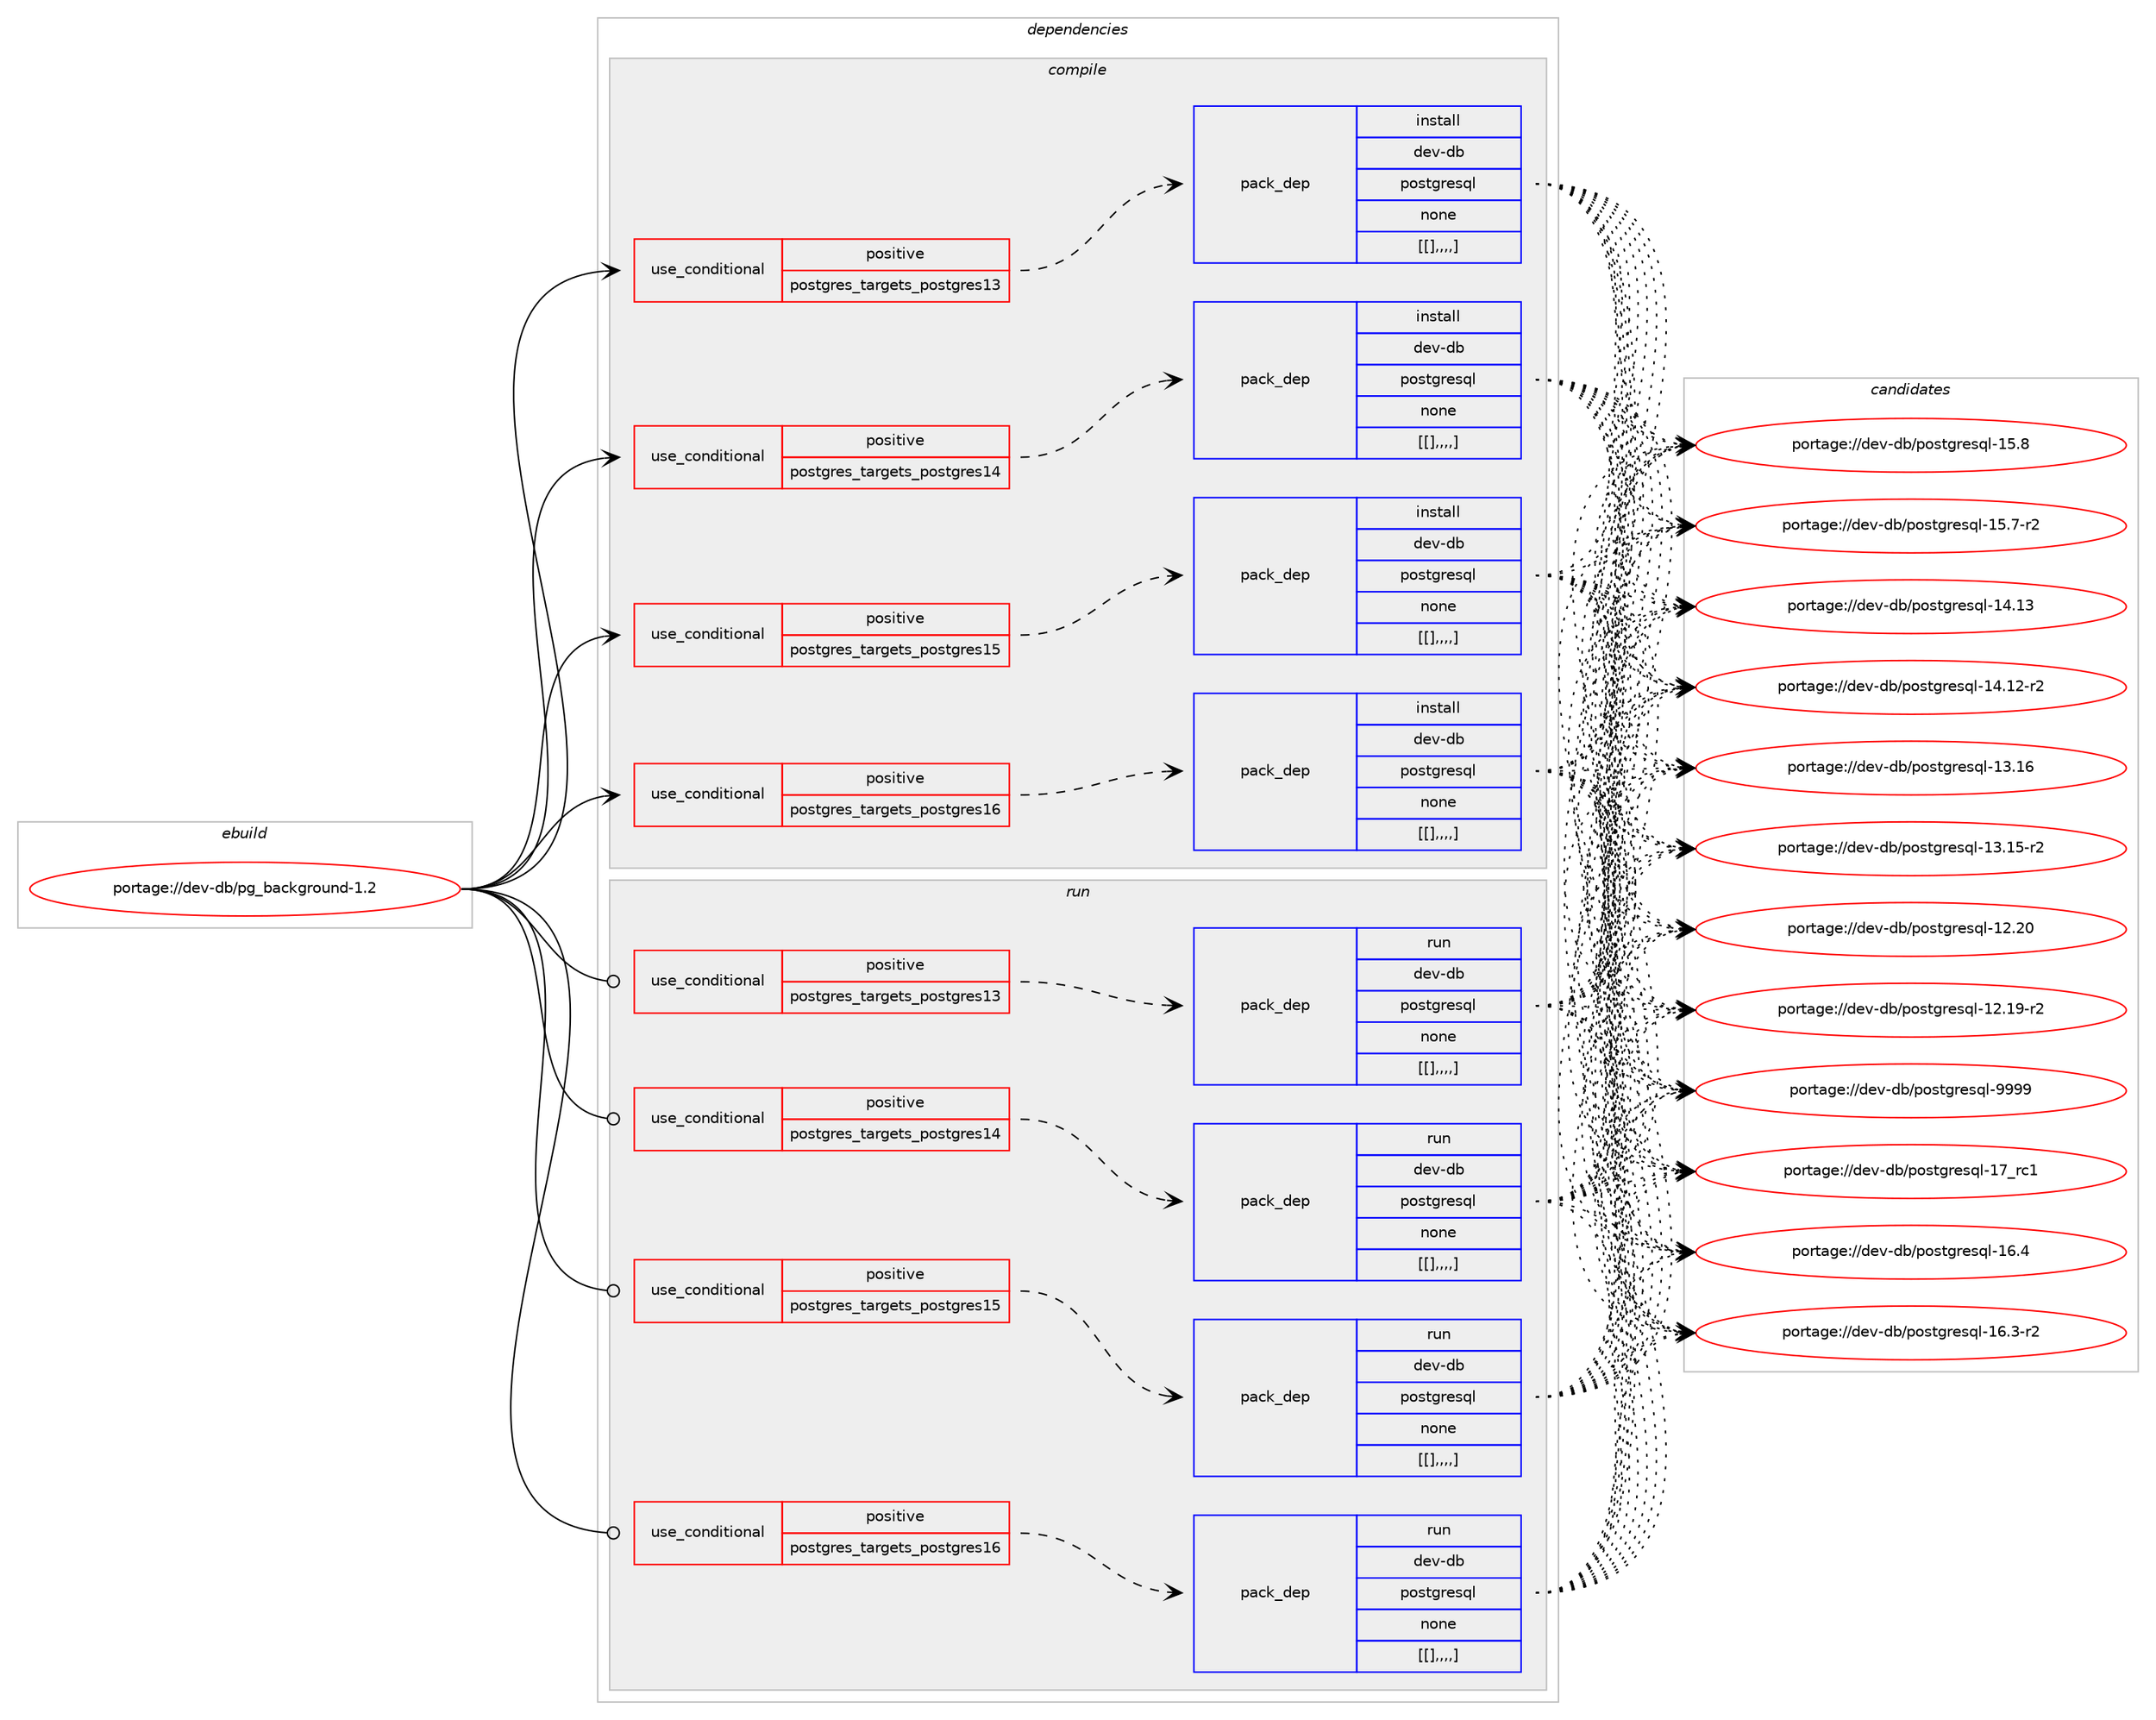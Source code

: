 digraph prolog {

# *************
# Graph options
# *************

newrank=true;
concentrate=true;
compound=true;
graph [rankdir=LR,fontname=Helvetica,fontsize=10,ranksep=1.5];#, ranksep=2.5, nodesep=0.2];
edge  [arrowhead=vee];
node  [fontname=Helvetica,fontsize=10];

# **********
# The ebuild
# **********

subgraph cluster_leftcol {
color=gray;
label=<<i>ebuild</i>>;
id [label="portage://dev-db/pg_background-1.2", color=red, width=4, href="../dev-db/pg_background-1.2.svg"];
}

# ****************
# The dependencies
# ****************

subgraph cluster_midcol {
color=gray;
label=<<i>dependencies</i>>;
subgraph cluster_compile {
fillcolor="#eeeeee";
style=filled;
label=<<i>compile</i>>;
subgraph cond18057 {
dependency68629 [label=<<TABLE BORDER="0" CELLBORDER="1" CELLSPACING="0" CELLPADDING="4"><TR><TD ROWSPAN="3" CELLPADDING="10">use_conditional</TD></TR><TR><TD>positive</TD></TR><TR><TD>postgres_targets_postgres13</TD></TR></TABLE>>, shape=none, color=red];
subgraph pack49627 {
dependency68630 [label=<<TABLE BORDER="0" CELLBORDER="1" CELLSPACING="0" CELLPADDING="4" WIDTH="220"><TR><TD ROWSPAN="6" CELLPADDING="30">pack_dep</TD></TR><TR><TD WIDTH="110">install</TD></TR><TR><TD>dev-db</TD></TR><TR><TD>postgresql</TD></TR><TR><TD>none</TD></TR><TR><TD>[[],,,,]</TD></TR></TABLE>>, shape=none, color=blue];
}
dependency68629:e -> dependency68630:w [weight=20,style="dashed",arrowhead="vee"];
}
id:e -> dependency68629:w [weight=20,style="solid",arrowhead="vee"];
subgraph cond18058 {
dependency68631 [label=<<TABLE BORDER="0" CELLBORDER="1" CELLSPACING="0" CELLPADDING="4"><TR><TD ROWSPAN="3" CELLPADDING="10">use_conditional</TD></TR><TR><TD>positive</TD></TR><TR><TD>postgres_targets_postgres14</TD></TR></TABLE>>, shape=none, color=red];
subgraph pack49628 {
dependency68632 [label=<<TABLE BORDER="0" CELLBORDER="1" CELLSPACING="0" CELLPADDING="4" WIDTH="220"><TR><TD ROWSPAN="6" CELLPADDING="30">pack_dep</TD></TR><TR><TD WIDTH="110">install</TD></TR><TR><TD>dev-db</TD></TR><TR><TD>postgresql</TD></TR><TR><TD>none</TD></TR><TR><TD>[[],,,,]</TD></TR></TABLE>>, shape=none, color=blue];
}
dependency68631:e -> dependency68632:w [weight=20,style="dashed",arrowhead="vee"];
}
id:e -> dependency68631:w [weight=20,style="solid",arrowhead="vee"];
subgraph cond18059 {
dependency68633 [label=<<TABLE BORDER="0" CELLBORDER="1" CELLSPACING="0" CELLPADDING="4"><TR><TD ROWSPAN="3" CELLPADDING="10">use_conditional</TD></TR><TR><TD>positive</TD></TR><TR><TD>postgres_targets_postgres15</TD></TR></TABLE>>, shape=none, color=red];
subgraph pack49629 {
dependency68634 [label=<<TABLE BORDER="0" CELLBORDER="1" CELLSPACING="0" CELLPADDING="4" WIDTH="220"><TR><TD ROWSPAN="6" CELLPADDING="30">pack_dep</TD></TR><TR><TD WIDTH="110">install</TD></TR><TR><TD>dev-db</TD></TR><TR><TD>postgresql</TD></TR><TR><TD>none</TD></TR><TR><TD>[[],,,,]</TD></TR></TABLE>>, shape=none, color=blue];
}
dependency68633:e -> dependency68634:w [weight=20,style="dashed",arrowhead="vee"];
}
id:e -> dependency68633:w [weight=20,style="solid",arrowhead="vee"];
subgraph cond18060 {
dependency68635 [label=<<TABLE BORDER="0" CELLBORDER="1" CELLSPACING="0" CELLPADDING="4"><TR><TD ROWSPAN="3" CELLPADDING="10">use_conditional</TD></TR><TR><TD>positive</TD></TR><TR><TD>postgres_targets_postgres16</TD></TR></TABLE>>, shape=none, color=red];
subgraph pack49630 {
dependency68636 [label=<<TABLE BORDER="0" CELLBORDER="1" CELLSPACING="0" CELLPADDING="4" WIDTH="220"><TR><TD ROWSPAN="6" CELLPADDING="30">pack_dep</TD></TR><TR><TD WIDTH="110">install</TD></TR><TR><TD>dev-db</TD></TR><TR><TD>postgresql</TD></TR><TR><TD>none</TD></TR><TR><TD>[[],,,,]</TD></TR></TABLE>>, shape=none, color=blue];
}
dependency68635:e -> dependency68636:w [weight=20,style="dashed",arrowhead="vee"];
}
id:e -> dependency68635:w [weight=20,style="solid",arrowhead="vee"];
}
subgraph cluster_compileandrun {
fillcolor="#eeeeee";
style=filled;
label=<<i>compile and run</i>>;
}
subgraph cluster_run {
fillcolor="#eeeeee";
style=filled;
label=<<i>run</i>>;
subgraph cond18061 {
dependency68637 [label=<<TABLE BORDER="0" CELLBORDER="1" CELLSPACING="0" CELLPADDING="4"><TR><TD ROWSPAN="3" CELLPADDING="10">use_conditional</TD></TR><TR><TD>positive</TD></TR><TR><TD>postgres_targets_postgres13</TD></TR></TABLE>>, shape=none, color=red];
subgraph pack49631 {
dependency68638 [label=<<TABLE BORDER="0" CELLBORDER="1" CELLSPACING="0" CELLPADDING="4" WIDTH="220"><TR><TD ROWSPAN="6" CELLPADDING="30">pack_dep</TD></TR><TR><TD WIDTH="110">run</TD></TR><TR><TD>dev-db</TD></TR><TR><TD>postgresql</TD></TR><TR><TD>none</TD></TR><TR><TD>[[],,,,]</TD></TR></TABLE>>, shape=none, color=blue];
}
dependency68637:e -> dependency68638:w [weight=20,style="dashed",arrowhead="vee"];
}
id:e -> dependency68637:w [weight=20,style="solid",arrowhead="odot"];
subgraph cond18062 {
dependency68639 [label=<<TABLE BORDER="0" CELLBORDER="1" CELLSPACING="0" CELLPADDING="4"><TR><TD ROWSPAN="3" CELLPADDING="10">use_conditional</TD></TR><TR><TD>positive</TD></TR><TR><TD>postgres_targets_postgres14</TD></TR></TABLE>>, shape=none, color=red];
subgraph pack49632 {
dependency68640 [label=<<TABLE BORDER="0" CELLBORDER="1" CELLSPACING="0" CELLPADDING="4" WIDTH="220"><TR><TD ROWSPAN="6" CELLPADDING="30">pack_dep</TD></TR><TR><TD WIDTH="110">run</TD></TR><TR><TD>dev-db</TD></TR><TR><TD>postgresql</TD></TR><TR><TD>none</TD></TR><TR><TD>[[],,,,]</TD></TR></TABLE>>, shape=none, color=blue];
}
dependency68639:e -> dependency68640:w [weight=20,style="dashed",arrowhead="vee"];
}
id:e -> dependency68639:w [weight=20,style="solid",arrowhead="odot"];
subgraph cond18063 {
dependency68641 [label=<<TABLE BORDER="0" CELLBORDER="1" CELLSPACING="0" CELLPADDING="4"><TR><TD ROWSPAN="3" CELLPADDING="10">use_conditional</TD></TR><TR><TD>positive</TD></TR><TR><TD>postgres_targets_postgres15</TD></TR></TABLE>>, shape=none, color=red];
subgraph pack49633 {
dependency68642 [label=<<TABLE BORDER="0" CELLBORDER="1" CELLSPACING="0" CELLPADDING="4" WIDTH="220"><TR><TD ROWSPAN="6" CELLPADDING="30">pack_dep</TD></TR><TR><TD WIDTH="110">run</TD></TR><TR><TD>dev-db</TD></TR><TR><TD>postgresql</TD></TR><TR><TD>none</TD></TR><TR><TD>[[],,,,]</TD></TR></TABLE>>, shape=none, color=blue];
}
dependency68641:e -> dependency68642:w [weight=20,style="dashed",arrowhead="vee"];
}
id:e -> dependency68641:w [weight=20,style="solid",arrowhead="odot"];
subgraph cond18064 {
dependency68643 [label=<<TABLE BORDER="0" CELLBORDER="1" CELLSPACING="0" CELLPADDING="4"><TR><TD ROWSPAN="3" CELLPADDING="10">use_conditional</TD></TR><TR><TD>positive</TD></TR><TR><TD>postgres_targets_postgres16</TD></TR></TABLE>>, shape=none, color=red];
subgraph pack49634 {
dependency68644 [label=<<TABLE BORDER="0" CELLBORDER="1" CELLSPACING="0" CELLPADDING="4" WIDTH="220"><TR><TD ROWSPAN="6" CELLPADDING="30">pack_dep</TD></TR><TR><TD WIDTH="110">run</TD></TR><TR><TD>dev-db</TD></TR><TR><TD>postgresql</TD></TR><TR><TD>none</TD></TR><TR><TD>[[],,,,]</TD></TR></TABLE>>, shape=none, color=blue];
}
dependency68643:e -> dependency68644:w [weight=20,style="dashed",arrowhead="vee"];
}
id:e -> dependency68643:w [weight=20,style="solid",arrowhead="odot"];
}
}

# **************
# The candidates
# **************

subgraph cluster_choices {
rank=same;
color=gray;
label=<<i>candidates</i>>;

subgraph choice49627 {
color=black;
nodesep=1;
choice1001011184510098471121111151161031141011151131084557575757 [label="portage://dev-db/postgresql-9999", color=red, width=4,href="../dev-db/postgresql-9999.svg"];
choice100101118451009847112111115116103114101115113108454955951149949 [label="portage://dev-db/postgresql-17_rc1", color=red, width=4,href="../dev-db/postgresql-17_rc1.svg"];
choice1001011184510098471121111151161031141011151131084549544652 [label="portage://dev-db/postgresql-16.4", color=red, width=4,href="../dev-db/postgresql-16.4.svg"];
choice10010111845100984711211111511610311410111511310845495446514511450 [label="portage://dev-db/postgresql-16.3-r2", color=red, width=4,href="../dev-db/postgresql-16.3-r2.svg"];
choice1001011184510098471121111151161031141011151131084549534656 [label="portage://dev-db/postgresql-15.8", color=red, width=4,href="../dev-db/postgresql-15.8.svg"];
choice10010111845100984711211111511610311410111511310845495346554511450 [label="portage://dev-db/postgresql-15.7-r2", color=red, width=4,href="../dev-db/postgresql-15.7-r2.svg"];
choice100101118451009847112111115116103114101115113108454952464951 [label="portage://dev-db/postgresql-14.13", color=red, width=4,href="../dev-db/postgresql-14.13.svg"];
choice1001011184510098471121111151161031141011151131084549524649504511450 [label="portage://dev-db/postgresql-14.12-r2", color=red, width=4,href="../dev-db/postgresql-14.12-r2.svg"];
choice100101118451009847112111115116103114101115113108454951464954 [label="portage://dev-db/postgresql-13.16", color=red, width=4,href="../dev-db/postgresql-13.16.svg"];
choice1001011184510098471121111151161031141011151131084549514649534511450 [label="portage://dev-db/postgresql-13.15-r2", color=red, width=4,href="../dev-db/postgresql-13.15-r2.svg"];
choice100101118451009847112111115116103114101115113108454950465048 [label="portage://dev-db/postgresql-12.20", color=red, width=4,href="../dev-db/postgresql-12.20.svg"];
choice1001011184510098471121111151161031141011151131084549504649574511450 [label="portage://dev-db/postgresql-12.19-r2", color=red, width=4,href="../dev-db/postgresql-12.19-r2.svg"];
dependency68630:e -> choice1001011184510098471121111151161031141011151131084557575757:w [style=dotted,weight="100"];
dependency68630:e -> choice100101118451009847112111115116103114101115113108454955951149949:w [style=dotted,weight="100"];
dependency68630:e -> choice1001011184510098471121111151161031141011151131084549544652:w [style=dotted,weight="100"];
dependency68630:e -> choice10010111845100984711211111511610311410111511310845495446514511450:w [style=dotted,weight="100"];
dependency68630:e -> choice1001011184510098471121111151161031141011151131084549534656:w [style=dotted,weight="100"];
dependency68630:e -> choice10010111845100984711211111511610311410111511310845495346554511450:w [style=dotted,weight="100"];
dependency68630:e -> choice100101118451009847112111115116103114101115113108454952464951:w [style=dotted,weight="100"];
dependency68630:e -> choice1001011184510098471121111151161031141011151131084549524649504511450:w [style=dotted,weight="100"];
dependency68630:e -> choice100101118451009847112111115116103114101115113108454951464954:w [style=dotted,weight="100"];
dependency68630:e -> choice1001011184510098471121111151161031141011151131084549514649534511450:w [style=dotted,weight="100"];
dependency68630:e -> choice100101118451009847112111115116103114101115113108454950465048:w [style=dotted,weight="100"];
dependency68630:e -> choice1001011184510098471121111151161031141011151131084549504649574511450:w [style=dotted,weight="100"];
}
subgraph choice49628 {
color=black;
nodesep=1;
choice1001011184510098471121111151161031141011151131084557575757 [label="portage://dev-db/postgresql-9999", color=red, width=4,href="../dev-db/postgresql-9999.svg"];
choice100101118451009847112111115116103114101115113108454955951149949 [label="portage://dev-db/postgresql-17_rc1", color=red, width=4,href="../dev-db/postgresql-17_rc1.svg"];
choice1001011184510098471121111151161031141011151131084549544652 [label="portage://dev-db/postgresql-16.4", color=red, width=4,href="../dev-db/postgresql-16.4.svg"];
choice10010111845100984711211111511610311410111511310845495446514511450 [label="portage://dev-db/postgresql-16.3-r2", color=red, width=4,href="../dev-db/postgresql-16.3-r2.svg"];
choice1001011184510098471121111151161031141011151131084549534656 [label="portage://dev-db/postgresql-15.8", color=red, width=4,href="../dev-db/postgresql-15.8.svg"];
choice10010111845100984711211111511610311410111511310845495346554511450 [label="portage://dev-db/postgresql-15.7-r2", color=red, width=4,href="../dev-db/postgresql-15.7-r2.svg"];
choice100101118451009847112111115116103114101115113108454952464951 [label="portage://dev-db/postgresql-14.13", color=red, width=4,href="../dev-db/postgresql-14.13.svg"];
choice1001011184510098471121111151161031141011151131084549524649504511450 [label="portage://dev-db/postgresql-14.12-r2", color=red, width=4,href="../dev-db/postgresql-14.12-r2.svg"];
choice100101118451009847112111115116103114101115113108454951464954 [label="portage://dev-db/postgresql-13.16", color=red, width=4,href="../dev-db/postgresql-13.16.svg"];
choice1001011184510098471121111151161031141011151131084549514649534511450 [label="portage://dev-db/postgresql-13.15-r2", color=red, width=4,href="../dev-db/postgresql-13.15-r2.svg"];
choice100101118451009847112111115116103114101115113108454950465048 [label="portage://dev-db/postgresql-12.20", color=red, width=4,href="../dev-db/postgresql-12.20.svg"];
choice1001011184510098471121111151161031141011151131084549504649574511450 [label="portage://dev-db/postgresql-12.19-r2", color=red, width=4,href="../dev-db/postgresql-12.19-r2.svg"];
dependency68632:e -> choice1001011184510098471121111151161031141011151131084557575757:w [style=dotted,weight="100"];
dependency68632:e -> choice100101118451009847112111115116103114101115113108454955951149949:w [style=dotted,weight="100"];
dependency68632:e -> choice1001011184510098471121111151161031141011151131084549544652:w [style=dotted,weight="100"];
dependency68632:e -> choice10010111845100984711211111511610311410111511310845495446514511450:w [style=dotted,weight="100"];
dependency68632:e -> choice1001011184510098471121111151161031141011151131084549534656:w [style=dotted,weight="100"];
dependency68632:e -> choice10010111845100984711211111511610311410111511310845495346554511450:w [style=dotted,weight="100"];
dependency68632:e -> choice100101118451009847112111115116103114101115113108454952464951:w [style=dotted,weight="100"];
dependency68632:e -> choice1001011184510098471121111151161031141011151131084549524649504511450:w [style=dotted,weight="100"];
dependency68632:e -> choice100101118451009847112111115116103114101115113108454951464954:w [style=dotted,weight="100"];
dependency68632:e -> choice1001011184510098471121111151161031141011151131084549514649534511450:w [style=dotted,weight="100"];
dependency68632:e -> choice100101118451009847112111115116103114101115113108454950465048:w [style=dotted,weight="100"];
dependency68632:e -> choice1001011184510098471121111151161031141011151131084549504649574511450:w [style=dotted,weight="100"];
}
subgraph choice49629 {
color=black;
nodesep=1;
choice1001011184510098471121111151161031141011151131084557575757 [label="portage://dev-db/postgresql-9999", color=red, width=4,href="../dev-db/postgresql-9999.svg"];
choice100101118451009847112111115116103114101115113108454955951149949 [label="portage://dev-db/postgresql-17_rc1", color=red, width=4,href="../dev-db/postgresql-17_rc1.svg"];
choice1001011184510098471121111151161031141011151131084549544652 [label="portage://dev-db/postgresql-16.4", color=red, width=4,href="../dev-db/postgresql-16.4.svg"];
choice10010111845100984711211111511610311410111511310845495446514511450 [label="portage://dev-db/postgresql-16.3-r2", color=red, width=4,href="../dev-db/postgresql-16.3-r2.svg"];
choice1001011184510098471121111151161031141011151131084549534656 [label="portage://dev-db/postgresql-15.8", color=red, width=4,href="../dev-db/postgresql-15.8.svg"];
choice10010111845100984711211111511610311410111511310845495346554511450 [label="portage://dev-db/postgresql-15.7-r2", color=red, width=4,href="../dev-db/postgresql-15.7-r2.svg"];
choice100101118451009847112111115116103114101115113108454952464951 [label="portage://dev-db/postgresql-14.13", color=red, width=4,href="../dev-db/postgresql-14.13.svg"];
choice1001011184510098471121111151161031141011151131084549524649504511450 [label="portage://dev-db/postgresql-14.12-r2", color=red, width=4,href="../dev-db/postgresql-14.12-r2.svg"];
choice100101118451009847112111115116103114101115113108454951464954 [label="portage://dev-db/postgresql-13.16", color=red, width=4,href="../dev-db/postgresql-13.16.svg"];
choice1001011184510098471121111151161031141011151131084549514649534511450 [label="portage://dev-db/postgresql-13.15-r2", color=red, width=4,href="../dev-db/postgresql-13.15-r2.svg"];
choice100101118451009847112111115116103114101115113108454950465048 [label="portage://dev-db/postgresql-12.20", color=red, width=4,href="../dev-db/postgresql-12.20.svg"];
choice1001011184510098471121111151161031141011151131084549504649574511450 [label="portage://dev-db/postgresql-12.19-r2", color=red, width=4,href="../dev-db/postgresql-12.19-r2.svg"];
dependency68634:e -> choice1001011184510098471121111151161031141011151131084557575757:w [style=dotted,weight="100"];
dependency68634:e -> choice100101118451009847112111115116103114101115113108454955951149949:w [style=dotted,weight="100"];
dependency68634:e -> choice1001011184510098471121111151161031141011151131084549544652:w [style=dotted,weight="100"];
dependency68634:e -> choice10010111845100984711211111511610311410111511310845495446514511450:w [style=dotted,weight="100"];
dependency68634:e -> choice1001011184510098471121111151161031141011151131084549534656:w [style=dotted,weight="100"];
dependency68634:e -> choice10010111845100984711211111511610311410111511310845495346554511450:w [style=dotted,weight="100"];
dependency68634:e -> choice100101118451009847112111115116103114101115113108454952464951:w [style=dotted,weight="100"];
dependency68634:e -> choice1001011184510098471121111151161031141011151131084549524649504511450:w [style=dotted,weight="100"];
dependency68634:e -> choice100101118451009847112111115116103114101115113108454951464954:w [style=dotted,weight="100"];
dependency68634:e -> choice1001011184510098471121111151161031141011151131084549514649534511450:w [style=dotted,weight="100"];
dependency68634:e -> choice100101118451009847112111115116103114101115113108454950465048:w [style=dotted,weight="100"];
dependency68634:e -> choice1001011184510098471121111151161031141011151131084549504649574511450:w [style=dotted,weight="100"];
}
subgraph choice49630 {
color=black;
nodesep=1;
choice1001011184510098471121111151161031141011151131084557575757 [label="portage://dev-db/postgresql-9999", color=red, width=4,href="../dev-db/postgresql-9999.svg"];
choice100101118451009847112111115116103114101115113108454955951149949 [label="portage://dev-db/postgresql-17_rc1", color=red, width=4,href="../dev-db/postgresql-17_rc1.svg"];
choice1001011184510098471121111151161031141011151131084549544652 [label="portage://dev-db/postgresql-16.4", color=red, width=4,href="../dev-db/postgresql-16.4.svg"];
choice10010111845100984711211111511610311410111511310845495446514511450 [label="portage://dev-db/postgresql-16.3-r2", color=red, width=4,href="../dev-db/postgresql-16.3-r2.svg"];
choice1001011184510098471121111151161031141011151131084549534656 [label="portage://dev-db/postgresql-15.8", color=red, width=4,href="../dev-db/postgresql-15.8.svg"];
choice10010111845100984711211111511610311410111511310845495346554511450 [label="portage://dev-db/postgresql-15.7-r2", color=red, width=4,href="../dev-db/postgresql-15.7-r2.svg"];
choice100101118451009847112111115116103114101115113108454952464951 [label="portage://dev-db/postgresql-14.13", color=red, width=4,href="../dev-db/postgresql-14.13.svg"];
choice1001011184510098471121111151161031141011151131084549524649504511450 [label="portage://dev-db/postgresql-14.12-r2", color=red, width=4,href="../dev-db/postgresql-14.12-r2.svg"];
choice100101118451009847112111115116103114101115113108454951464954 [label="portage://dev-db/postgresql-13.16", color=red, width=4,href="../dev-db/postgresql-13.16.svg"];
choice1001011184510098471121111151161031141011151131084549514649534511450 [label="portage://dev-db/postgresql-13.15-r2", color=red, width=4,href="../dev-db/postgresql-13.15-r2.svg"];
choice100101118451009847112111115116103114101115113108454950465048 [label="portage://dev-db/postgresql-12.20", color=red, width=4,href="../dev-db/postgresql-12.20.svg"];
choice1001011184510098471121111151161031141011151131084549504649574511450 [label="portage://dev-db/postgresql-12.19-r2", color=red, width=4,href="../dev-db/postgresql-12.19-r2.svg"];
dependency68636:e -> choice1001011184510098471121111151161031141011151131084557575757:w [style=dotted,weight="100"];
dependency68636:e -> choice100101118451009847112111115116103114101115113108454955951149949:w [style=dotted,weight="100"];
dependency68636:e -> choice1001011184510098471121111151161031141011151131084549544652:w [style=dotted,weight="100"];
dependency68636:e -> choice10010111845100984711211111511610311410111511310845495446514511450:w [style=dotted,weight="100"];
dependency68636:e -> choice1001011184510098471121111151161031141011151131084549534656:w [style=dotted,weight="100"];
dependency68636:e -> choice10010111845100984711211111511610311410111511310845495346554511450:w [style=dotted,weight="100"];
dependency68636:e -> choice100101118451009847112111115116103114101115113108454952464951:w [style=dotted,weight="100"];
dependency68636:e -> choice1001011184510098471121111151161031141011151131084549524649504511450:w [style=dotted,weight="100"];
dependency68636:e -> choice100101118451009847112111115116103114101115113108454951464954:w [style=dotted,weight="100"];
dependency68636:e -> choice1001011184510098471121111151161031141011151131084549514649534511450:w [style=dotted,weight="100"];
dependency68636:e -> choice100101118451009847112111115116103114101115113108454950465048:w [style=dotted,weight="100"];
dependency68636:e -> choice1001011184510098471121111151161031141011151131084549504649574511450:w [style=dotted,weight="100"];
}
subgraph choice49631 {
color=black;
nodesep=1;
choice1001011184510098471121111151161031141011151131084557575757 [label="portage://dev-db/postgresql-9999", color=red, width=4,href="../dev-db/postgresql-9999.svg"];
choice100101118451009847112111115116103114101115113108454955951149949 [label="portage://dev-db/postgresql-17_rc1", color=red, width=4,href="../dev-db/postgresql-17_rc1.svg"];
choice1001011184510098471121111151161031141011151131084549544652 [label="portage://dev-db/postgresql-16.4", color=red, width=4,href="../dev-db/postgresql-16.4.svg"];
choice10010111845100984711211111511610311410111511310845495446514511450 [label="portage://dev-db/postgresql-16.3-r2", color=red, width=4,href="../dev-db/postgresql-16.3-r2.svg"];
choice1001011184510098471121111151161031141011151131084549534656 [label="portage://dev-db/postgresql-15.8", color=red, width=4,href="../dev-db/postgresql-15.8.svg"];
choice10010111845100984711211111511610311410111511310845495346554511450 [label="portage://dev-db/postgresql-15.7-r2", color=red, width=4,href="../dev-db/postgresql-15.7-r2.svg"];
choice100101118451009847112111115116103114101115113108454952464951 [label="portage://dev-db/postgresql-14.13", color=red, width=4,href="../dev-db/postgresql-14.13.svg"];
choice1001011184510098471121111151161031141011151131084549524649504511450 [label="portage://dev-db/postgresql-14.12-r2", color=red, width=4,href="../dev-db/postgresql-14.12-r2.svg"];
choice100101118451009847112111115116103114101115113108454951464954 [label="portage://dev-db/postgresql-13.16", color=red, width=4,href="../dev-db/postgresql-13.16.svg"];
choice1001011184510098471121111151161031141011151131084549514649534511450 [label="portage://dev-db/postgresql-13.15-r2", color=red, width=4,href="../dev-db/postgresql-13.15-r2.svg"];
choice100101118451009847112111115116103114101115113108454950465048 [label="portage://dev-db/postgresql-12.20", color=red, width=4,href="../dev-db/postgresql-12.20.svg"];
choice1001011184510098471121111151161031141011151131084549504649574511450 [label="portage://dev-db/postgresql-12.19-r2", color=red, width=4,href="../dev-db/postgresql-12.19-r2.svg"];
dependency68638:e -> choice1001011184510098471121111151161031141011151131084557575757:w [style=dotted,weight="100"];
dependency68638:e -> choice100101118451009847112111115116103114101115113108454955951149949:w [style=dotted,weight="100"];
dependency68638:e -> choice1001011184510098471121111151161031141011151131084549544652:w [style=dotted,weight="100"];
dependency68638:e -> choice10010111845100984711211111511610311410111511310845495446514511450:w [style=dotted,weight="100"];
dependency68638:e -> choice1001011184510098471121111151161031141011151131084549534656:w [style=dotted,weight="100"];
dependency68638:e -> choice10010111845100984711211111511610311410111511310845495346554511450:w [style=dotted,weight="100"];
dependency68638:e -> choice100101118451009847112111115116103114101115113108454952464951:w [style=dotted,weight="100"];
dependency68638:e -> choice1001011184510098471121111151161031141011151131084549524649504511450:w [style=dotted,weight="100"];
dependency68638:e -> choice100101118451009847112111115116103114101115113108454951464954:w [style=dotted,weight="100"];
dependency68638:e -> choice1001011184510098471121111151161031141011151131084549514649534511450:w [style=dotted,weight="100"];
dependency68638:e -> choice100101118451009847112111115116103114101115113108454950465048:w [style=dotted,weight="100"];
dependency68638:e -> choice1001011184510098471121111151161031141011151131084549504649574511450:w [style=dotted,weight="100"];
}
subgraph choice49632 {
color=black;
nodesep=1;
choice1001011184510098471121111151161031141011151131084557575757 [label="portage://dev-db/postgresql-9999", color=red, width=4,href="../dev-db/postgresql-9999.svg"];
choice100101118451009847112111115116103114101115113108454955951149949 [label="portage://dev-db/postgresql-17_rc1", color=red, width=4,href="../dev-db/postgresql-17_rc1.svg"];
choice1001011184510098471121111151161031141011151131084549544652 [label="portage://dev-db/postgresql-16.4", color=red, width=4,href="../dev-db/postgresql-16.4.svg"];
choice10010111845100984711211111511610311410111511310845495446514511450 [label="portage://dev-db/postgresql-16.3-r2", color=red, width=4,href="../dev-db/postgresql-16.3-r2.svg"];
choice1001011184510098471121111151161031141011151131084549534656 [label="portage://dev-db/postgresql-15.8", color=red, width=4,href="../dev-db/postgresql-15.8.svg"];
choice10010111845100984711211111511610311410111511310845495346554511450 [label="portage://dev-db/postgresql-15.7-r2", color=red, width=4,href="../dev-db/postgresql-15.7-r2.svg"];
choice100101118451009847112111115116103114101115113108454952464951 [label="portage://dev-db/postgresql-14.13", color=red, width=4,href="../dev-db/postgresql-14.13.svg"];
choice1001011184510098471121111151161031141011151131084549524649504511450 [label="portage://dev-db/postgresql-14.12-r2", color=red, width=4,href="../dev-db/postgresql-14.12-r2.svg"];
choice100101118451009847112111115116103114101115113108454951464954 [label="portage://dev-db/postgresql-13.16", color=red, width=4,href="../dev-db/postgresql-13.16.svg"];
choice1001011184510098471121111151161031141011151131084549514649534511450 [label="portage://dev-db/postgresql-13.15-r2", color=red, width=4,href="../dev-db/postgresql-13.15-r2.svg"];
choice100101118451009847112111115116103114101115113108454950465048 [label="portage://dev-db/postgresql-12.20", color=red, width=4,href="../dev-db/postgresql-12.20.svg"];
choice1001011184510098471121111151161031141011151131084549504649574511450 [label="portage://dev-db/postgresql-12.19-r2", color=red, width=4,href="../dev-db/postgresql-12.19-r2.svg"];
dependency68640:e -> choice1001011184510098471121111151161031141011151131084557575757:w [style=dotted,weight="100"];
dependency68640:e -> choice100101118451009847112111115116103114101115113108454955951149949:w [style=dotted,weight="100"];
dependency68640:e -> choice1001011184510098471121111151161031141011151131084549544652:w [style=dotted,weight="100"];
dependency68640:e -> choice10010111845100984711211111511610311410111511310845495446514511450:w [style=dotted,weight="100"];
dependency68640:e -> choice1001011184510098471121111151161031141011151131084549534656:w [style=dotted,weight="100"];
dependency68640:e -> choice10010111845100984711211111511610311410111511310845495346554511450:w [style=dotted,weight="100"];
dependency68640:e -> choice100101118451009847112111115116103114101115113108454952464951:w [style=dotted,weight="100"];
dependency68640:e -> choice1001011184510098471121111151161031141011151131084549524649504511450:w [style=dotted,weight="100"];
dependency68640:e -> choice100101118451009847112111115116103114101115113108454951464954:w [style=dotted,weight="100"];
dependency68640:e -> choice1001011184510098471121111151161031141011151131084549514649534511450:w [style=dotted,weight="100"];
dependency68640:e -> choice100101118451009847112111115116103114101115113108454950465048:w [style=dotted,weight="100"];
dependency68640:e -> choice1001011184510098471121111151161031141011151131084549504649574511450:w [style=dotted,weight="100"];
}
subgraph choice49633 {
color=black;
nodesep=1;
choice1001011184510098471121111151161031141011151131084557575757 [label="portage://dev-db/postgresql-9999", color=red, width=4,href="../dev-db/postgresql-9999.svg"];
choice100101118451009847112111115116103114101115113108454955951149949 [label="portage://dev-db/postgresql-17_rc1", color=red, width=4,href="../dev-db/postgresql-17_rc1.svg"];
choice1001011184510098471121111151161031141011151131084549544652 [label="portage://dev-db/postgresql-16.4", color=red, width=4,href="../dev-db/postgresql-16.4.svg"];
choice10010111845100984711211111511610311410111511310845495446514511450 [label="portage://dev-db/postgresql-16.3-r2", color=red, width=4,href="../dev-db/postgresql-16.3-r2.svg"];
choice1001011184510098471121111151161031141011151131084549534656 [label="portage://dev-db/postgresql-15.8", color=red, width=4,href="../dev-db/postgresql-15.8.svg"];
choice10010111845100984711211111511610311410111511310845495346554511450 [label="portage://dev-db/postgresql-15.7-r2", color=red, width=4,href="../dev-db/postgresql-15.7-r2.svg"];
choice100101118451009847112111115116103114101115113108454952464951 [label="portage://dev-db/postgresql-14.13", color=red, width=4,href="../dev-db/postgresql-14.13.svg"];
choice1001011184510098471121111151161031141011151131084549524649504511450 [label="portage://dev-db/postgresql-14.12-r2", color=red, width=4,href="../dev-db/postgresql-14.12-r2.svg"];
choice100101118451009847112111115116103114101115113108454951464954 [label="portage://dev-db/postgresql-13.16", color=red, width=4,href="../dev-db/postgresql-13.16.svg"];
choice1001011184510098471121111151161031141011151131084549514649534511450 [label="portage://dev-db/postgresql-13.15-r2", color=red, width=4,href="../dev-db/postgresql-13.15-r2.svg"];
choice100101118451009847112111115116103114101115113108454950465048 [label="portage://dev-db/postgresql-12.20", color=red, width=4,href="../dev-db/postgresql-12.20.svg"];
choice1001011184510098471121111151161031141011151131084549504649574511450 [label="portage://dev-db/postgresql-12.19-r2", color=red, width=4,href="../dev-db/postgresql-12.19-r2.svg"];
dependency68642:e -> choice1001011184510098471121111151161031141011151131084557575757:w [style=dotted,weight="100"];
dependency68642:e -> choice100101118451009847112111115116103114101115113108454955951149949:w [style=dotted,weight="100"];
dependency68642:e -> choice1001011184510098471121111151161031141011151131084549544652:w [style=dotted,weight="100"];
dependency68642:e -> choice10010111845100984711211111511610311410111511310845495446514511450:w [style=dotted,weight="100"];
dependency68642:e -> choice1001011184510098471121111151161031141011151131084549534656:w [style=dotted,weight="100"];
dependency68642:e -> choice10010111845100984711211111511610311410111511310845495346554511450:w [style=dotted,weight="100"];
dependency68642:e -> choice100101118451009847112111115116103114101115113108454952464951:w [style=dotted,weight="100"];
dependency68642:e -> choice1001011184510098471121111151161031141011151131084549524649504511450:w [style=dotted,weight="100"];
dependency68642:e -> choice100101118451009847112111115116103114101115113108454951464954:w [style=dotted,weight="100"];
dependency68642:e -> choice1001011184510098471121111151161031141011151131084549514649534511450:w [style=dotted,weight="100"];
dependency68642:e -> choice100101118451009847112111115116103114101115113108454950465048:w [style=dotted,weight="100"];
dependency68642:e -> choice1001011184510098471121111151161031141011151131084549504649574511450:w [style=dotted,weight="100"];
}
subgraph choice49634 {
color=black;
nodesep=1;
choice1001011184510098471121111151161031141011151131084557575757 [label="portage://dev-db/postgresql-9999", color=red, width=4,href="../dev-db/postgresql-9999.svg"];
choice100101118451009847112111115116103114101115113108454955951149949 [label="portage://dev-db/postgresql-17_rc1", color=red, width=4,href="../dev-db/postgresql-17_rc1.svg"];
choice1001011184510098471121111151161031141011151131084549544652 [label="portage://dev-db/postgresql-16.4", color=red, width=4,href="../dev-db/postgresql-16.4.svg"];
choice10010111845100984711211111511610311410111511310845495446514511450 [label="portage://dev-db/postgresql-16.3-r2", color=red, width=4,href="../dev-db/postgresql-16.3-r2.svg"];
choice1001011184510098471121111151161031141011151131084549534656 [label="portage://dev-db/postgresql-15.8", color=red, width=4,href="../dev-db/postgresql-15.8.svg"];
choice10010111845100984711211111511610311410111511310845495346554511450 [label="portage://dev-db/postgresql-15.7-r2", color=red, width=4,href="../dev-db/postgresql-15.7-r2.svg"];
choice100101118451009847112111115116103114101115113108454952464951 [label="portage://dev-db/postgresql-14.13", color=red, width=4,href="../dev-db/postgresql-14.13.svg"];
choice1001011184510098471121111151161031141011151131084549524649504511450 [label="portage://dev-db/postgresql-14.12-r2", color=red, width=4,href="../dev-db/postgresql-14.12-r2.svg"];
choice100101118451009847112111115116103114101115113108454951464954 [label="portage://dev-db/postgresql-13.16", color=red, width=4,href="../dev-db/postgresql-13.16.svg"];
choice1001011184510098471121111151161031141011151131084549514649534511450 [label="portage://dev-db/postgresql-13.15-r2", color=red, width=4,href="../dev-db/postgresql-13.15-r2.svg"];
choice100101118451009847112111115116103114101115113108454950465048 [label="portage://dev-db/postgresql-12.20", color=red, width=4,href="../dev-db/postgresql-12.20.svg"];
choice1001011184510098471121111151161031141011151131084549504649574511450 [label="portage://dev-db/postgresql-12.19-r2", color=red, width=4,href="../dev-db/postgresql-12.19-r2.svg"];
dependency68644:e -> choice1001011184510098471121111151161031141011151131084557575757:w [style=dotted,weight="100"];
dependency68644:e -> choice100101118451009847112111115116103114101115113108454955951149949:w [style=dotted,weight="100"];
dependency68644:e -> choice1001011184510098471121111151161031141011151131084549544652:w [style=dotted,weight="100"];
dependency68644:e -> choice10010111845100984711211111511610311410111511310845495446514511450:w [style=dotted,weight="100"];
dependency68644:e -> choice1001011184510098471121111151161031141011151131084549534656:w [style=dotted,weight="100"];
dependency68644:e -> choice10010111845100984711211111511610311410111511310845495346554511450:w [style=dotted,weight="100"];
dependency68644:e -> choice100101118451009847112111115116103114101115113108454952464951:w [style=dotted,weight="100"];
dependency68644:e -> choice1001011184510098471121111151161031141011151131084549524649504511450:w [style=dotted,weight="100"];
dependency68644:e -> choice100101118451009847112111115116103114101115113108454951464954:w [style=dotted,weight="100"];
dependency68644:e -> choice1001011184510098471121111151161031141011151131084549514649534511450:w [style=dotted,weight="100"];
dependency68644:e -> choice100101118451009847112111115116103114101115113108454950465048:w [style=dotted,weight="100"];
dependency68644:e -> choice1001011184510098471121111151161031141011151131084549504649574511450:w [style=dotted,weight="100"];
}
}

}
